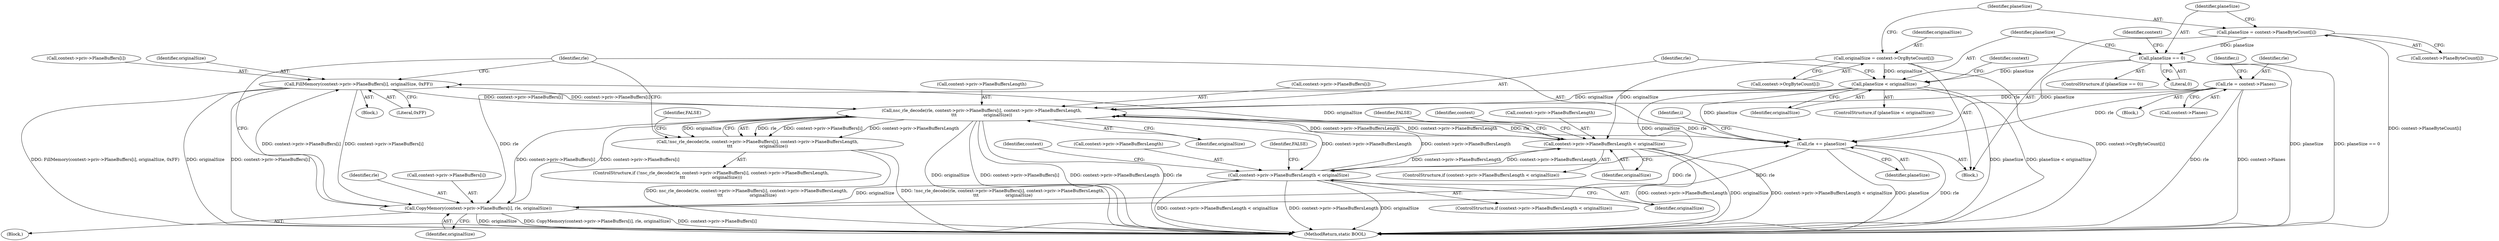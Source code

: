 digraph "0_FreeRDP_d1112c279bd1a327e8e4d0b5f371458bf2579659_2@pointer" {
"1000156" [label="(Call,FillMemory(context->priv->PlaneBuffers[i], originalSize, 0xFF))"];
"1000174" [label="(Call,nsc_rle_decode(rle, context->priv->PlaneBuffers[i], context->priv->PlaneBuffersLength,\n\t\t\t                    originalSize))"];
"1000213" [label="(Call,rle += planeSize)"];
"1000168" [label="(Call,planeSize < originalSize)"];
"1000142" [label="(Call,planeSize == 0)"];
"1000134" [label="(Call,planeSize = context->PlaneByteCount[i])"];
"1000127" [label="(Call,originalSize = context->OrgByteCount[i])"];
"1000112" [label="(Call,rle = context->Planes)"];
"1000203" [label="(Call,CopyMemory(context->priv->PlaneBuffers[i], rle, originalSize))"];
"1000156" [label="(Call,FillMemory(context->priv->PlaneBuffers[i], originalSize, 0xFF))"];
"1000147" [label="(Call,context->priv->PlaneBuffersLength < originalSize)"];
"1000194" [label="(Call,context->priv->PlaneBuffersLength < originalSize)"];
"1000173" [label="(Call,!nsc_rle_decode(rle, context->priv->PlaneBuffers[i], context->priv->PlaneBuffersLength,\n\t\t\t                    originalSize))"];
"1000142" [label="(Call,planeSize == 0)"];
"1000125" [label="(Identifier,i)"];
"1000102" [label="(Block,)"];
"1000204" [label="(Call,context->priv->PlaneBuffers[i])"];
"1000145" [label="(Block,)"];
"1000170" [label="(Identifier,originalSize)"];
"1000157" [label="(Call,context->priv->PlaneBuffers[i])"];
"1000197" [label="(Identifier,context)"];
"1000114" [label="(Call,context->Planes)"];
"1000136" [label="(Call,context->PlaneByteCount[i])"];
"1000167" [label="(ControlStructure,if (planeSize < originalSize))"];
"1000144" [label="(Literal,0)"];
"1000194" [label="(Call,context->priv->PlaneBuffersLength < originalSize)"];
"1000127" [label="(Call,originalSize = context->OrgByteCount[i])"];
"1000212" [label="(Identifier,originalSize)"];
"1000174" [label="(Call,nsc_rle_decode(rle, context->priv->PlaneBuffers[i], context->priv->PlaneBuffersLength,\n\t\t\t                    originalSize))"];
"1000119" [label="(Identifier,i)"];
"1000213" [label="(Call,rle += planeSize)"];
"1000113" [label="(Identifier,rle)"];
"1000141" [label="(ControlStructure,if (planeSize == 0))"];
"1000207" [label="(Identifier,context)"];
"1000193" [label="(ControlStructure,if (context->priv->PlaneBuffersLength < originalSize))"];
"1000135" [label="(Identifier,planeSize)"];
"1000173" [label="(Call,!nsc_rle_decode(rle, context->priv->PlaneBuffers[i], context->priv->PlaneBuffersLength,\n\t\t\t                    originalSize))"];
"1000129" [label="(Call,context->OrgByteCount[i])"];
"1000190" [label="(Identifier,FALSE)"];
"1000147" [label="(Call,context->priv->PlaneBuffersLength < originalSize)"];
"1000156" [label="(Call,FillMemory(context->priv->PlaneBuffers[i], originalSize, 0xFF))"];
"1000176" [label="(Call,context->priv->PlaneBuffers[i])"];
"1000168" [label="(Call,planeSize < originalSize)"];
"1000150" [label="(Identifier,context)"];
"1000211" [label="(Identifier,rle)"];
"1000112" [label="(Call,rle = context->Planes)"];
"1000200" [label="(Identifier,originalSize)"];
"1000128" [label="(Identifier,originalSize)"];
"1000165" [label="(Literal,0xFF)"];
"1000175" [label="(Identifier,rle)"];
"1000172" [label="(ControlStructure,if (!nsc_rle_decode(rle, context->priv->PlaneBuffers[i], context->priv->PlaneBuffersLength,\n\t\t\t                    originalSize)))"];
"1000192" [label="(Block,)"];
"1000183" [label="(Call,context->priv->PlaneBuffersLength)"];
"1000195" [label="(Call,context->priv->PlaneBuffersLength)"];
"1000218" [label="(MethodReturn,static BOOL)"];
"1000214" [label="(Identifier,rle)"];
"1000203" [label="(Call,CopyMemory(context->priv->PlaneBuffers[i], rle, originalSize))"];
"1000134" [label="(Call,planeSize = context->PlaneByteCount[i])"];
"1000148" [label="(Call,context->priv->PlaneBuffersLength)"];
"1000155" [label="(Identifier,FALSE)"];
"1000169" [label="(Identifier,planeSize)"];
"1000164" [label="(Identifier,originalSize)"];
"1000143" [label="(Identifier,planeSize)"];
"1000160" [label="(Identifier,context)"];
"1000202" [label="(Identifier,FALSE)"];
"1000126" [label="(Block,)"];
"1000146" [label="(ControlStructure,if (context->priv->PlaneBuffersLength < originalSize))"];
"1000215" [label="(Identifier,planeSize)"];
"1000153" [label="(Identifier,originalSize)"];
"1000188" [label="(Identifier,originalSize)"];
"1000156" -> "1000145"  [label="AST: "];
"1000156" -> "1000165"  [label="CFG: "];
"1000157" -> "1000156"  [label="AST: "];
"1000164" -> "1000156"  [label="AST: "];
"1000165" -> "1000156"  [label="AST: "];
"1000214" -> "1000156"  [label="CFG: "];
"1000156" -> "1000218"  [label="DDG: FillMemory(context->priv->PlaneBuffers[i], originalSize, 0xFF)"];
"1000156" -> "1000218"  [label="DDG: originalSize"];
"1000156" -> "1000218"  [label="DDG: context->priv->PlaneBuffers[i]"];
"1000174" -> "1000156"  [label="DDG: context->priv->PlaneBuffers[i]"];
"1000203" -> "1000156"  [label="DDG: context->priv->PlaneBuffers[i]"];
"1000147" -> "1000156"  [label="DDG: originalSize"];
"1000156" -> "1000174"  [label="DDG: context->priv->PlaneBuffers[i]"];
"1000156" -> "1000203"  [label="DDG: context->priv->PlaneBuffers[i]"];
"1000174" -> "1000173"  [label="AST: "];
"1000174" -> "1000188"  [label="CFG: "];
"1000175" -> "1000174"  [label="AST: "];
"1000176" -> "1000174"  [label="AST: "];
"1000183" -> "1000174"  [label="AST: "];
"1000188" -> "1000174"  [label="AST: "];
"1000173" -> "1000174"  [label="CFG: "];
"1000174" -> "1000218"  [label="DDG: originalSize"];
"1000174" -> "1000218"  [label="DDG: context->priv->PlaneBuffers[i]"];
"1000174" -> "1000218"  [label="DDG: context->priv->PlaneBuffersLength"];
"1000174" -> "1000218"  [label="DDG: rle"];
"1000174" -> "1000147"  [label="DDG: context->priv->PlaneBuffersLength"];
"1000174" -> "1000173"  [label="DDG: rle"];
"1000174" -> "1000173"  [label="DDG: context->priv->PlaneBuffers[i]"];
"1000174" -> "1000173"  [label="DDG: context->priv->PlaneBuffersLength"];
"1000174" -> "1000173"  [label="DDG: originalSize"];
"1000213" -> "1000174"  [label="DDG: rle"];
"1000112" -> "1000174"  [label="DDG: rle"];
"1000203" -> "1000174"  [label="DDG: context->priv->PlaneBuffers[i]"];
"1000194" -> "1000174"  [label="DDG: context->priv->PlaneBuffersLength"];
"1000147" -> "1000174"  [label="DDG: context->priv->PlaneBuffersLength"];
"1000168" -> "1000174"  [label="DDG: originalSize"];
"1000174" -> "1000194"  [label="DDG: context->priv->PlaneBuffersLength"];
"1000174" -> "1000203"  [label="DDG: context->priv->PlaneBuffers[i]"];
"1000174" -> "1000213"  [label="DDG: rle"];
"1000213" -> "1000126"  [label="AST: "];
"1000213" -> "1000215"  [label="CFG: "];
"1000214" -> "1000213"  [label="AST: "];
"1000215" -> "1000213"  [label="AST: "];
"1000125" -> "1000213"  [label="CFG: "];
"1000213" -> "1000218"  [label="DDG: planeSize"];
"1000213" -> "1000218"  [label="DDG: rle"];
"1000213" -> "1000203"  [label="DDG: rle"];
"1000168" -> "1000213"  [label="DDG: planeSize"];
"1000142" -> "1000213"  [label="DDG: planeSize"];
"1000112" -> "1000213"  [label="DDG: rle"];
"1000203" -> "1000213"  [label="DDG: rle"];
"1000168" -> "1000167"  [label="AST: "];
"1000168" -> "1000170"  [label="CFG: "];
"1000169" -> "1000168"  [label="AST: "];
"1000170" -> "1000168"  [label="AST: "];
"1000175" -> "1000168"  [label="CFG: "];
"1000197" -> "1000168"  [label="CFG: "];
"1000168" -> "1000218"  [label="DDG: planeSize"];
"1000168" -> "1000218"  [label="DDG: planeSize < originalSize"];
"1000142" -> "1000168"  [label="DDG: planeSize"];
"1000127" -> "1000168"  [label="DDG: originalSize"];
"1000168" -> "1000194"  [label="DDG: originalSize"];
"1000142" -> "1000141"  [label="AST: "];
"1000142" -> "1000144"  [label="CFG: "];
"1000143" -> "1000142"  [label="AST: "];
"1000144" -> "1000142"  [label="AST: "];
"1000150" -> "1000142"  [label="CFG: "];
"1000169" -> "1000142"  [label="CFG: "];
"1000142" -> "1000218"  [label="DDG: planeSize == 0"];
"1000142" -> "1000218"  [label="DDG: planeSize"];
"1000134" -> "1000142"  [label="DDG: planeSize"];
"1000134" -> "1000126"  [label="AST: "];
"1000134" -> "1000136"  [label="CFG: "];
"1000135" -> "1000134"  [label="AST: "];
"1000136" -> "1000134"  [label="AST: "];
"1000143" -> "1000134"  [label="CFG: "];
"1000134" -> "1000218"  [label="DDG: context->PlaneByteCount[i]"];
"1000127" -> "1000126"  [label="AST: "];
"1000127" -> "1000129"  [label="CFG: "];
"1000128" -> "1000127"  [label="AST: "];
"1000129" -> "1000127"  [label="AST: "];
"1000135" -> "1000127"  [label="CFG: "];
"1000127" -> "1000218"  [label="DDG: context->OrgByteCount[i]"];
"1000127" -> "1000147"  [label="DDG: originalSize"];
"1000112" -> "1000102"  [label="AST: "];
"1000112" -> "1000114"  [label="CFG: "];
"1000113" -> "1000112"  [label="AST: "];
"1000114" -> "1000112"  [label="AST: "];
"1000119" -> "1000112"  [label="CFG: "];
"1000112" -> "1000218"  [label="DDG: context->Planes"];
"1000112" -> "1000218"  [label="DDG: rle"];
"1000112" -> "1000203"  [label="DDG: rle"];
"1000203" -> "1000192"  [label="AST: "];
"1000203" -> "1000212"  [label="CFG: "];
"1000204" -> "1000203"  [label="AST: "];
"1000211" -> "1000203"  [label="AST: "];
"1000212" -> "1000203"  [label="AST: "];
"1000214" -> "1000203"  [label="CFG: "];
"1000203" -> "1000218"  [label="DDG: originalSize"];
"1000203" -> "1000218"  [label="DDG: CopyMemory(context->priv->PlaneBuffers[i], rle, originalSize)"];
"1000203" -> "1000218"  [label="DDG: context->priv->PlaneBuffers[i]"];
"1000194" -> "1000203"  [label="DDG: originalSize"];
"1000147" -> "1000146"  [label="AST: "];
"1000147" -> "1000153"  [label="CFG: "];
"1000148" -> "1000147"  [label="AST: "];
"1000153" -> "1000147"  [label="AST: "];
"1000155" -> "1000147"  [label="CFG: "];
"1000160" -> "1000147"  [label="CFG: "];
"1000147" -> "1000218"  [label="DDG: context->priv->PlaneBuffersLength"];
"1000147" -> "1000218"  [label="DDG: originalSize"];
"1000147" -> "1000218"  [label="DDG: context->priv->PlaneBuffersLength < originalSize"];
"1000194" -> "1000147"  [label="DDG: context->priv->PlaneBuffersLength"];
"1000147" -> "1000194"  [label="DDG: context->priv->PlaneBuffersLength"];
"1000194" -> "1000193"  [label="AST: "];
"1000194" -> "1000200"  [label="CFG: "];
"1000195" -> "1000194"  [label="AST: "];
"1000200" -> "1000194"  [label="AST: "];
"1000202" -> "1000194"  [label="CFG: "];
"1000207" -> "1000194"  [label="CFG: "];
"1000194" -> "1000218"  [label="DDG: context->priv->PlaneBuffersLength < originalSize"];
"1000194" -> "1000218"  [label="DDG: context->priv->PlaneBuffersLength"];
"1000194" -> "1000218"  [label="DDG: originalSize"];
"1000173" -> "1000172"  [label="AST: "];
"1000190" -> "1000173"  [label="CFG: "];
"1000214" -> "1000173"  [label="CFG: "];
"1000173" -> "1000218"  [label="DDG: !nsc_rle_decode(rle, context->priv->PlaneBuffers[i], context->priv->PlaneBuffersLength,\n\t\t\t                    originalSize)"];
"1000173" -> "1000218"  [label="DDG: nsc_rle_decode(rle, context->priv->PlaneBuffers[i], context->priv->PlaneBuffersLength,\n\t\t\t                    originalSize)"];
}
